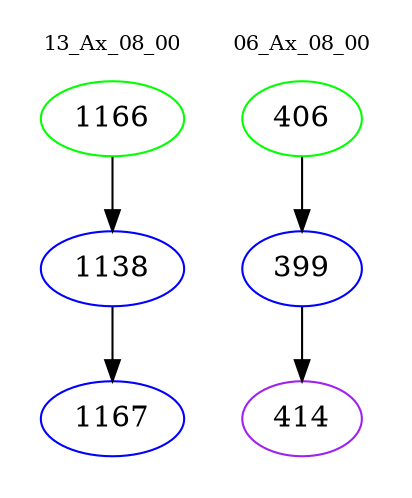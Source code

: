digraph{
subgraph cluster_0 {
color = white
label = "13_Ax_08_00";
fontsize=10;
T0_1166 [label="1166", color="green"]
T0_1166 -> T0_1138 [color="black"]
T0_1138 [label="1138", color="blue"]
T0_1138 -> T0_1167 [color="black"]
T0_1167 [label="1167", color="blue"]
}
subgraph cluster_1 {
color = white
label = "06_Ax_08_00";
fontsize=10;
T1_406 [label="406", color="green"]
T1_406 -> T1_399 [color="black"]
T1_399 [label="399", color="blue"]
T1_399 -> T1_414 [color="black"]
T1_414 [label="414", color="purple"]
}
}
